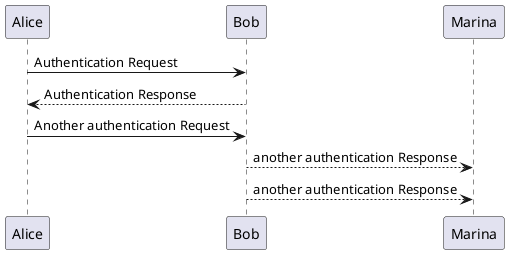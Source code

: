 @startuml
Alice -> Bob: Authentication Request
Bob --> Alice: Authentication Response

Alice -> Bob: Another authentication Request
Marina <-- Bob: another authentication Response
Bob --> Marina: another authentication Response
@enduml
